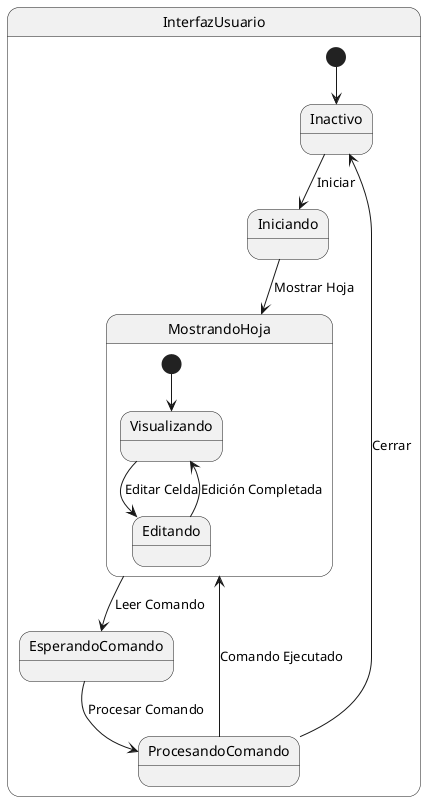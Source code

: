 @startuml
!define TOPBOTTOM

state "InterfazUsuario" as InterfazUsuario {
    [*] --> Inactivo 
    Inactivo --> Iniciando : Iniciar
    Iniciando --> MostrandoHoja : Mostrar Hoja
    
    state MostrandoHoja {
        [*] --> Visualizando
        Visualizando --> Editando : Editar Celda
        Editando --> Visualizando : Edición Completada
    }
    
    MostrandoHoja --> EsperandoComando : Leer Comando
    EsperandoComando --> ProcesandoComando : Procesar Comando
    ProcesandoComando --> MostrandoHoja : Comando Ejecutado
    ProcesandoComando --> Inactivo : Cerrar
}

@enduml
